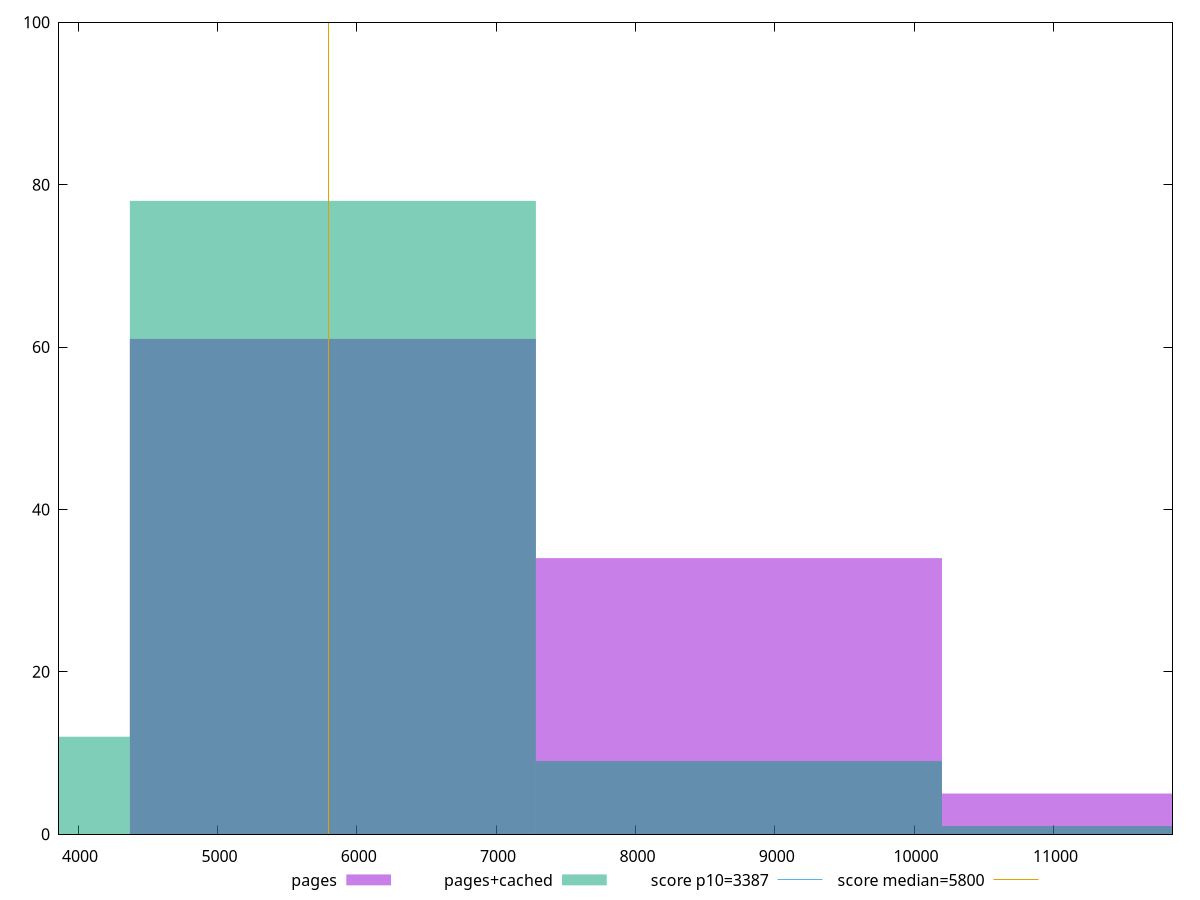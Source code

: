 reset

$pages <<EOF
11657.218419710209 5
5828.609209855104 61
8742.913814782656 34
EOF

$pagesCached <<EOF
8742.913814782656 9
2914.304604927552 12
5828.609209855104 78
11657.218419710209 1
EOF

set key outside below
set boxwidth 2914.304604927552
set xrange [3863.0944850124533:11854.37589098875]
set yrange [0:100]
set trange [0:100]
set style fill transparent solid 0.5 noborder

set parametric
set terminal svg size 640, 500 enhanced background rgb 'white'
set output "report_00015_2021-02-09T16-11-33.973Z/speed-index/comparison/histogram/0_vs_1.svg"

plot $pages title "pages" with boxes, \
     $pagesCached title "pages+cached" with boxes, \
     3387,t title "score p10=3387", \
     5800,t title "score median=5800"

reset
